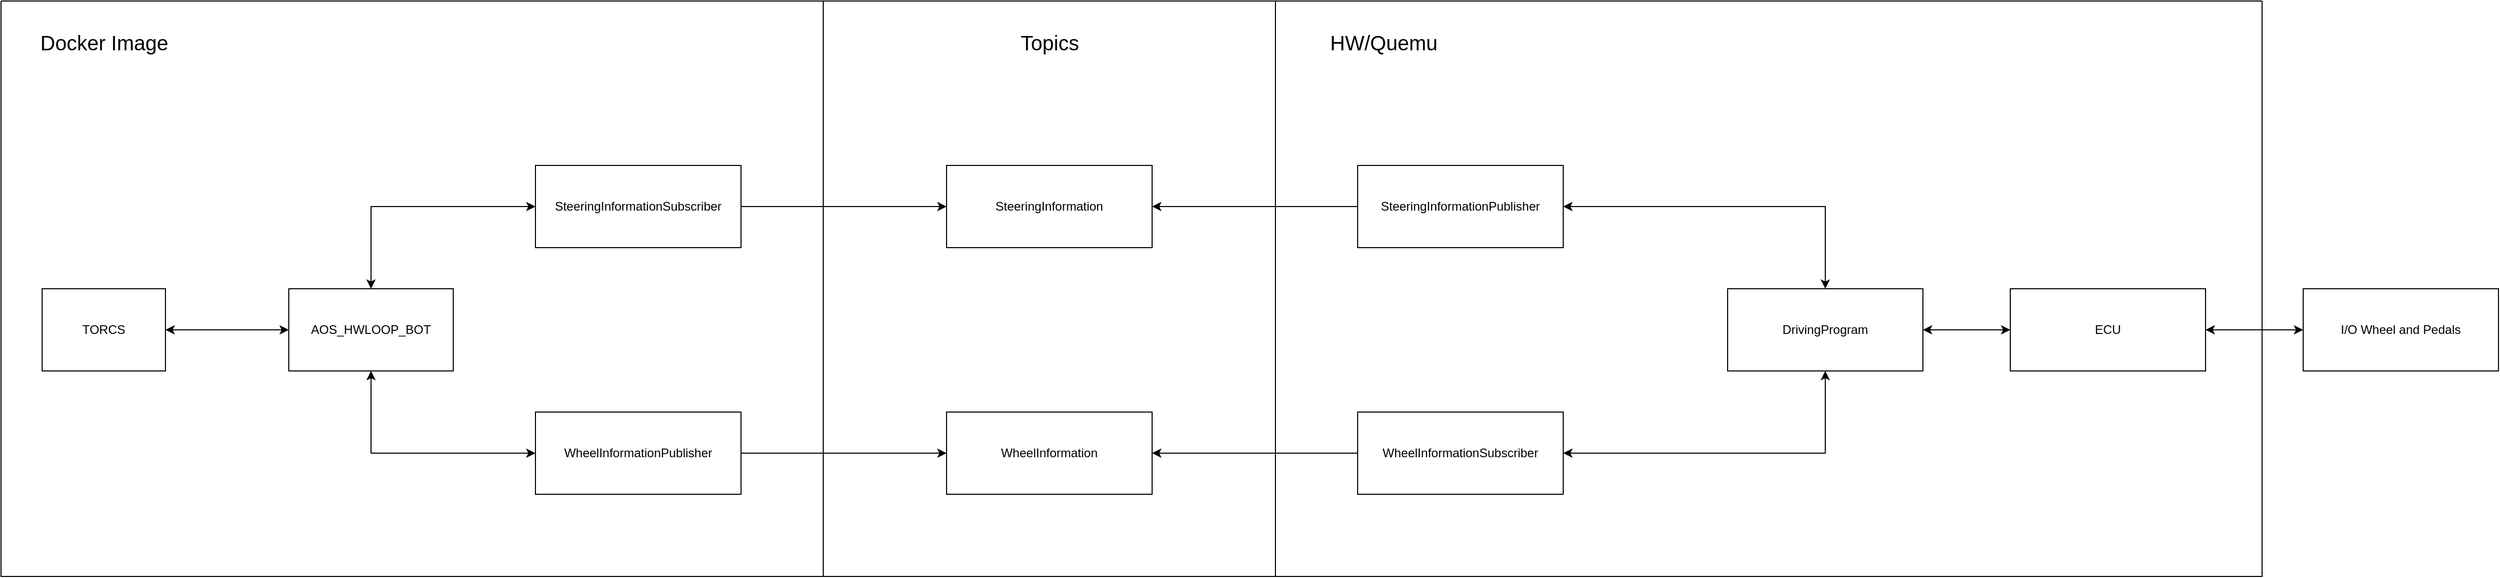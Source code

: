 <mxfile version="26.1.0">
  <diagram name="Page-1" id="7m_tYDYUOvT7Dx6S9NxC">
    <mxGraphModel dx="2466" dy="972" grid="1" gridSize="10" guides="1" tooltips="1" connect="1" arrows="1" fold="1" page="1" pageScale="1" pageWidth="850" pageHeight="1100" math="0" shadow="0">
      <root>
        <mxCell id="0" />
        <mxCell id="1" parent="0" />
        <mxCell id="Z9UdBZsw_tjtDqDn9rrF-33" style="edgeStyle=orthogonalEdgeStyle;rounded=0;orthogonalLoop=1;jettySize=auto;html=1;exitX=1;exitY=0.5;exitDx=0;exitDy=0;entryX=0.5;entryY=0;entryDx=0;entryDy=0;startArrow=classic;startFill=1;" parent="1" source="Z9UdBZsw_tjtDqDn9rrF-14" target="Z9UdBZsw_tjtDqDn9rrF-22" edge="1">
          <mxGeometry relative="1" as="geometry" />
        </mxCell>
        <mxCell id="eCH8moJzU2hQu0W35KAI-6" style="edgeStyle=orthogonalEdgeStyle;rounded=0;orthogonalLoop=1;jettySize=auto;html=1;exitX=0;exitY=0.5;exitDx=0;exitDy=0;" parent="1" source="Z9UdBZsw_tjtDqDn9rrF-14" target="eCH8moJzU2hQu0W35KAI-1" edge="1">
          <mxGeometry relative="1" as="geometry" />
        </mxCell>
        <mxCell id="Z9UdBZsw_tjtDqDn9rrF-14" value="SteeringInformationPublisher" style="rounded=0;whiteSpace=wrap;html=1;direction=east;flipH=1;flipV=0;" parent="1" vertex="1">
          <mxGeometry x="960" y="360" width="200" height="80" as="geometry" />
        </mxCell>
        <mxCell id="Z9UdBZsw_tjtDqDn9rrF-22" value="DrivingProgram" style="rounded=0;whiteSpace=wrap;html=1;" parent="1" vertex="1">
          <mxGeometry x="1320" y="480" width="190" height="80" as="geometry" />
        </mxCell>
        <mxCell id="Z9UdBZsw_tjtDqDn9rrF-24" style="edgeStyle=orthogonalEdgeStyle;rounded=0;orthogonalLoop=1;jettySize=auto;html=1;exitX=0;exitY=0.5;exitDx=0;exitDy=0;entryX=1;entryY=0.5;entryDx=0;entryDy=0;startArrow=classic;startFill=1;" parent="1" source="Z9UdBZsw_tjtDqDn9rrF-23" target="Z9UdBZsw_tjtDqDn9rrF-22" edge="1">
          <mxGeometry relative="1" as="geometry" />
        </mxCell>
        <mxCell id="Z9UdBZsw_tjtDqDn9rrF-26" style="edgeStyle=orthogonalEdgeStyle;rounded=0;orthogonalLoop=1;jettySize=auto;html=1;exitX=1;exitY=0.5;exitDx=0;exitDy=0;entryX=0;entryY=0.5;entryDx=0;entryDy=0;startArrow=classic;startFill=1;" parent="1" source="Z9UdBZsw_tjtDqDn9rrF-23" target="Z9UdBZsw_tjtDqDn9rrF-25" edge="1">
          <mxGeometry relative="1" as="geometry" />
        </mxCell>
        <mxCell id="Z9UdBZsw_tjtDqDn9rrF-23" value="ECU" style="rounded=0;whiteSpace=wrap;html=1;" parent="1" vertex="1">
          <mxGeometry x="1595" y="480" width="190" height="80" as="geometry" />
        </mxCell>
        <mxCell id="Z9UdBZsw_tjtDqDn9rrF-25" value="I/O Wheel and Pedals" style="rounded=0;whiteSpace=wrap;html=1;" parent="1" vertex="1">
          <mxGeometry x="1880" y="480" width="190" height="80" as="geometry" />
        </mxCell>
        <mxCell id="Z9UdBZsw_tjtDqDn9rrF-32" style="edgeStyle=orthogonalEdgeStyle;rounded=0;orthogonalLoop=1;jettySize=auto;html=1;exitX=1;exitY=0.5;exitDx=0;exitDy=0;entryX=0.5;entryY=1;entryDx=0;entryDy=0;startArrow=classic;startFill=1;" parent="1" source="Z9UdBZsw_tjtDqDn9rrF-16" target="Z9UdBZsw_tjtDqDn9rrF-22" edge="1">
          <mxGeometry relative="1" as="geometry" />
        </mxCell>
        <mxCell id="eCH8moJzU2hQu0W35KAI-8" style="edgeStyle=orthogonalEdgeStyle;rounded=0;orthogonalLoop=1;jettySize=auto;html=1;entryX=1;entryY=0.5;entryDx=0;entryDy=0;" parent="1" source="Z9UdBZsw_tjtDqDn9rrF-16" target="eCH8moJzU2hQu0W35KAI-2" edge="1">
          <mxGeometry relative="1" as="geometry" />
        </mxCell>
        <mxCell id="Z9UdBZsw_tjtDqDn9rrF-34" value="" style="swimlane;startSize=0;" parent="1" vertex="1">
          <mxGeometry x="-360" y="200" width="800" height="560" as="geometry">
            <mxRectangle x="-360" y="120" width="50" height="40" as="alternateBounds" />
          </mxGeometry>
        </mxCell>
        <mxCell id="Z9UdBZsw_tjtDqDn9rrF-45" value="&lt;font style=&quot;font-size: 20px;&quot;&gt;Docker Image&lt;/font&gt;" style="text;html=1;align=center;verticalAlign=middle;resizable=0;points=[];autosize=1;strokeColor=none;fillColor=none;" parent="Z9UdBZsw_tjtDqDn9rrF-34" vertex="1">
          <mxGeometry x="25" y="20" width="150" height="40" as="geometry" />
        </mxCell>
        <mxCell id="Z9UdBZsw_tjtDqDn9rrF-35" value="TORCS" style="rounded=0;whiteSpace=wrap;html=1;" parent="1" vertex="1">
          <mxGeometry x="-320" y="480" width="120" height="80" as="geometry" />
        </mxCell>
        <mxCell id="Z9UdBZsw_tjtDqDn9rrF-36" value="AOS_HWLOOP_BOT" style="rounded=0;whiteSpace=wrap;html=1;" parent="1" vertex="1">
          <mxGeometry x="-80" y="480" width="160" height="80" as="geometry" />
        </mxCell>
        <mxCell id="Z9UdBZsw_tjtDqDn9rrF-37" value="" style="endArrow=classic;startArrow=classic;html=1;rounded=0;entryX=1;entryY=0.5;entryDx=0;entryDy=0;exitX=0;exitY=0.5;exitDx=0;exitDy=0;" parent="1" source="Z9UdBZsw_tjtDqDn9rrF-36" target="Z9UdBZsw_tjtDqDn9rrF-35" edge="1">
          <mxGeometry width="50" height="50" relative="1" as="geometry">
            <mxPoint x="400" y="210" as="sourcePoint" />
            <mxPoint x="450" y="160" as="targetPoint" />
          </mxGeometry>
        </mxCell>
        <mxCell id="Z9UdBZsw_tjtDqDn9rrF-38" style="edgeStyle=orthogonalEdgeStyle;rounded=0;orthogonalLoop=1;jettySize=auto;html=1;startArrow=classic;startFill=1;" parent="1" source="Z9UdBZsw_tjtDqDn9rrF-40" target="Z9UdBZsw_tjtDqDn9rrF-36" edge="1">
          <mxGeometry relative="1" as="geometry" />
        </mxCell>
        <mxCell id="eCH8moJzU2hQu0W35KAI-5" style="edgeStyle=orthogonalEdgeStyle;rounded=0;orthogonalLoop=1;jettySize=auto;html=1;entryX=0;entryY=0.5;entryDx=0;entryDy=0;" parent="1" source="Z9UdBZsw_tjtDqDn9rrF-40" target="eCH8moJzU2hQu0W35KAI-1" edge="1">
          <mxGeometry relative="1" as="geometry" />
        </mxCell>
        <mxCell id="Z9UdBZsw_tjtDqDn9rrF-40" value="SteeringInformationSubscriber" style="rounded=0;whiteSpace=wrap;html=1;" parent="1" vertex="1">
          <mxGeometry x="160" y="360" width="200" height="80" as="geometry" />
        </mxCell>
        <mxCell id="Z9UdBZsw_tjtDqDn9rrF-41" style="edgeStyle=orthogonalEdgeStyle;rounded=0;orthogonalLoop=1;jettySize=auto;html=1;entryX=0.5;entryY=1;entryDx=0;entryDy=0;startArrow=classic;startFill=1;" parent="1" source="Z9UdBZsw_tjtDqDn9rrF-43" target="Z9UdBZsw_tjtDqDn9rrF-36" edge="1">
          <mxGeometry relative="1" as="geometry" />
        </mxCell>
        <mxCell id="eCH8moJzU2hQu0W35KAI-7" style="edgeStyle=orthogonalEdgeStyle;rounded=0;orthogonalLoop=1;jettySize=auto;html=1;exitX=1;exitY=0.5;exitDx=0;exitDy=0;entryX=0;entryY=0.5;entryDx=0;entryDy=0;" parent="1" source="Z9UdBZsw_tjtDqDn9rrF-43" target="eCH8moJzU2hQu0W35KAI-2" edge="1">
          <mxGeometry relative="1" as="geometry" />
        </mxCell>
        <mxCell id="Z9UdBZsw_tjtDqDn9rrF-43" value="WheelInformationPublisher" style="rounded=0;whiteSpace=wrap;html=1;" parent="1" vertex="1">
          <mxGeometry x="160" y="600" width="200" height="80" as="geometry" />
        </mxCell>
        <mxCell id="Z9UdBZsw_tjtDqDn9rrF-46" value="" style="swimlane;startSize=0;" parent="1" vertex="1">
          <mxGeometry x="880" y="200" width="960" height="560" as="geometry" />
        </mxCell>
        <mxCell id="Z9UdBZsw_tjtDqDn9rrF-47" value="&lt;font style=&quot;font-size: 20px;&quot;&gt;HW/&lt;/font&gt;&lt;span style=&quot;font-size: 20px; background-color: transparent; color: light-dark(rgb(0, 0, 0), rgb(255, 255, 255));&quot;&gt;Quemu&lt;/span&gt;" style="text;html=1;align=center;verticalAlign=middle;resizable=0;points=[];autosize=1;strokeColor=none;fillColor=none;" parent="Z9UdBZsw_tjtDqDn9rrF-46" vertex="1">
          <mxGeometry x="40" y="20" width="130" height="40" as="geometry" />
        </mxCell>
        <mxCell id="Z9UdBZsw_tjtDqDn9rrF-16" value="WheelInformationSubscriber" style="rounded=0;whiteSpace=wrap;html=1;direction=east;flipH=1;flipV=0;" parent="Z9UdBZsw_tjtDqDn9rrF-46" vertex="1">
          <mxGeometry x="80" y="400" width="200" height="80" as="geometry" />
        </mxCell>
        <mxCell id="eCH8moJzU2hQu0W35KAI-1" value="SteeringInformation" style="rounded=0;whiteSpace=wrap;html=1;" parent="1" vertex="1">
          <mxGeometry x="560" y="360" width="200" height="80" as="geometry" />
        </mxCell>
        <mxCell id="eCH8moJzU2hQu0W35KAI-3" value="" style="swimlane;startSize=0;" parent="1" vertex="1">
          <mxGeometry x="440" y="200" width="440" height="560" as="geometry" />
        </mxCell>
        <mxCell id="eCH8moJzU2hQu0W35KAI-4" value="&lt;font style=&quot;font-size: 20px;&quot;&gt;Topics&lt;/font&gt;" style="text;html=1;align=center;verticalAlign=middle;resizable=0;points=[];autosize=1;strokeColor=none;fillColor=none;" parent="eCH8moJzU2hQu0W35KAI-3" vertex="1">
          <mxGeometry x="180" y="20" width="80" height="40" as="geometry" />
        </mxCell>
        <mxCell id="eCH8moJzU2hQu0W35KAI-2" value="WheelInformation" style="rounded=0;whiteSpace=wrap;html=1;" parent="eCH8moJzU2hQu0W35KAI-3" vertex="1">
          <mxGeometry x="120" y="400" width="200" height="80" as="geometry" />
        </mxCell>
      </root>
    </mxGraphModel>
  </diagram>
</mxfile>
